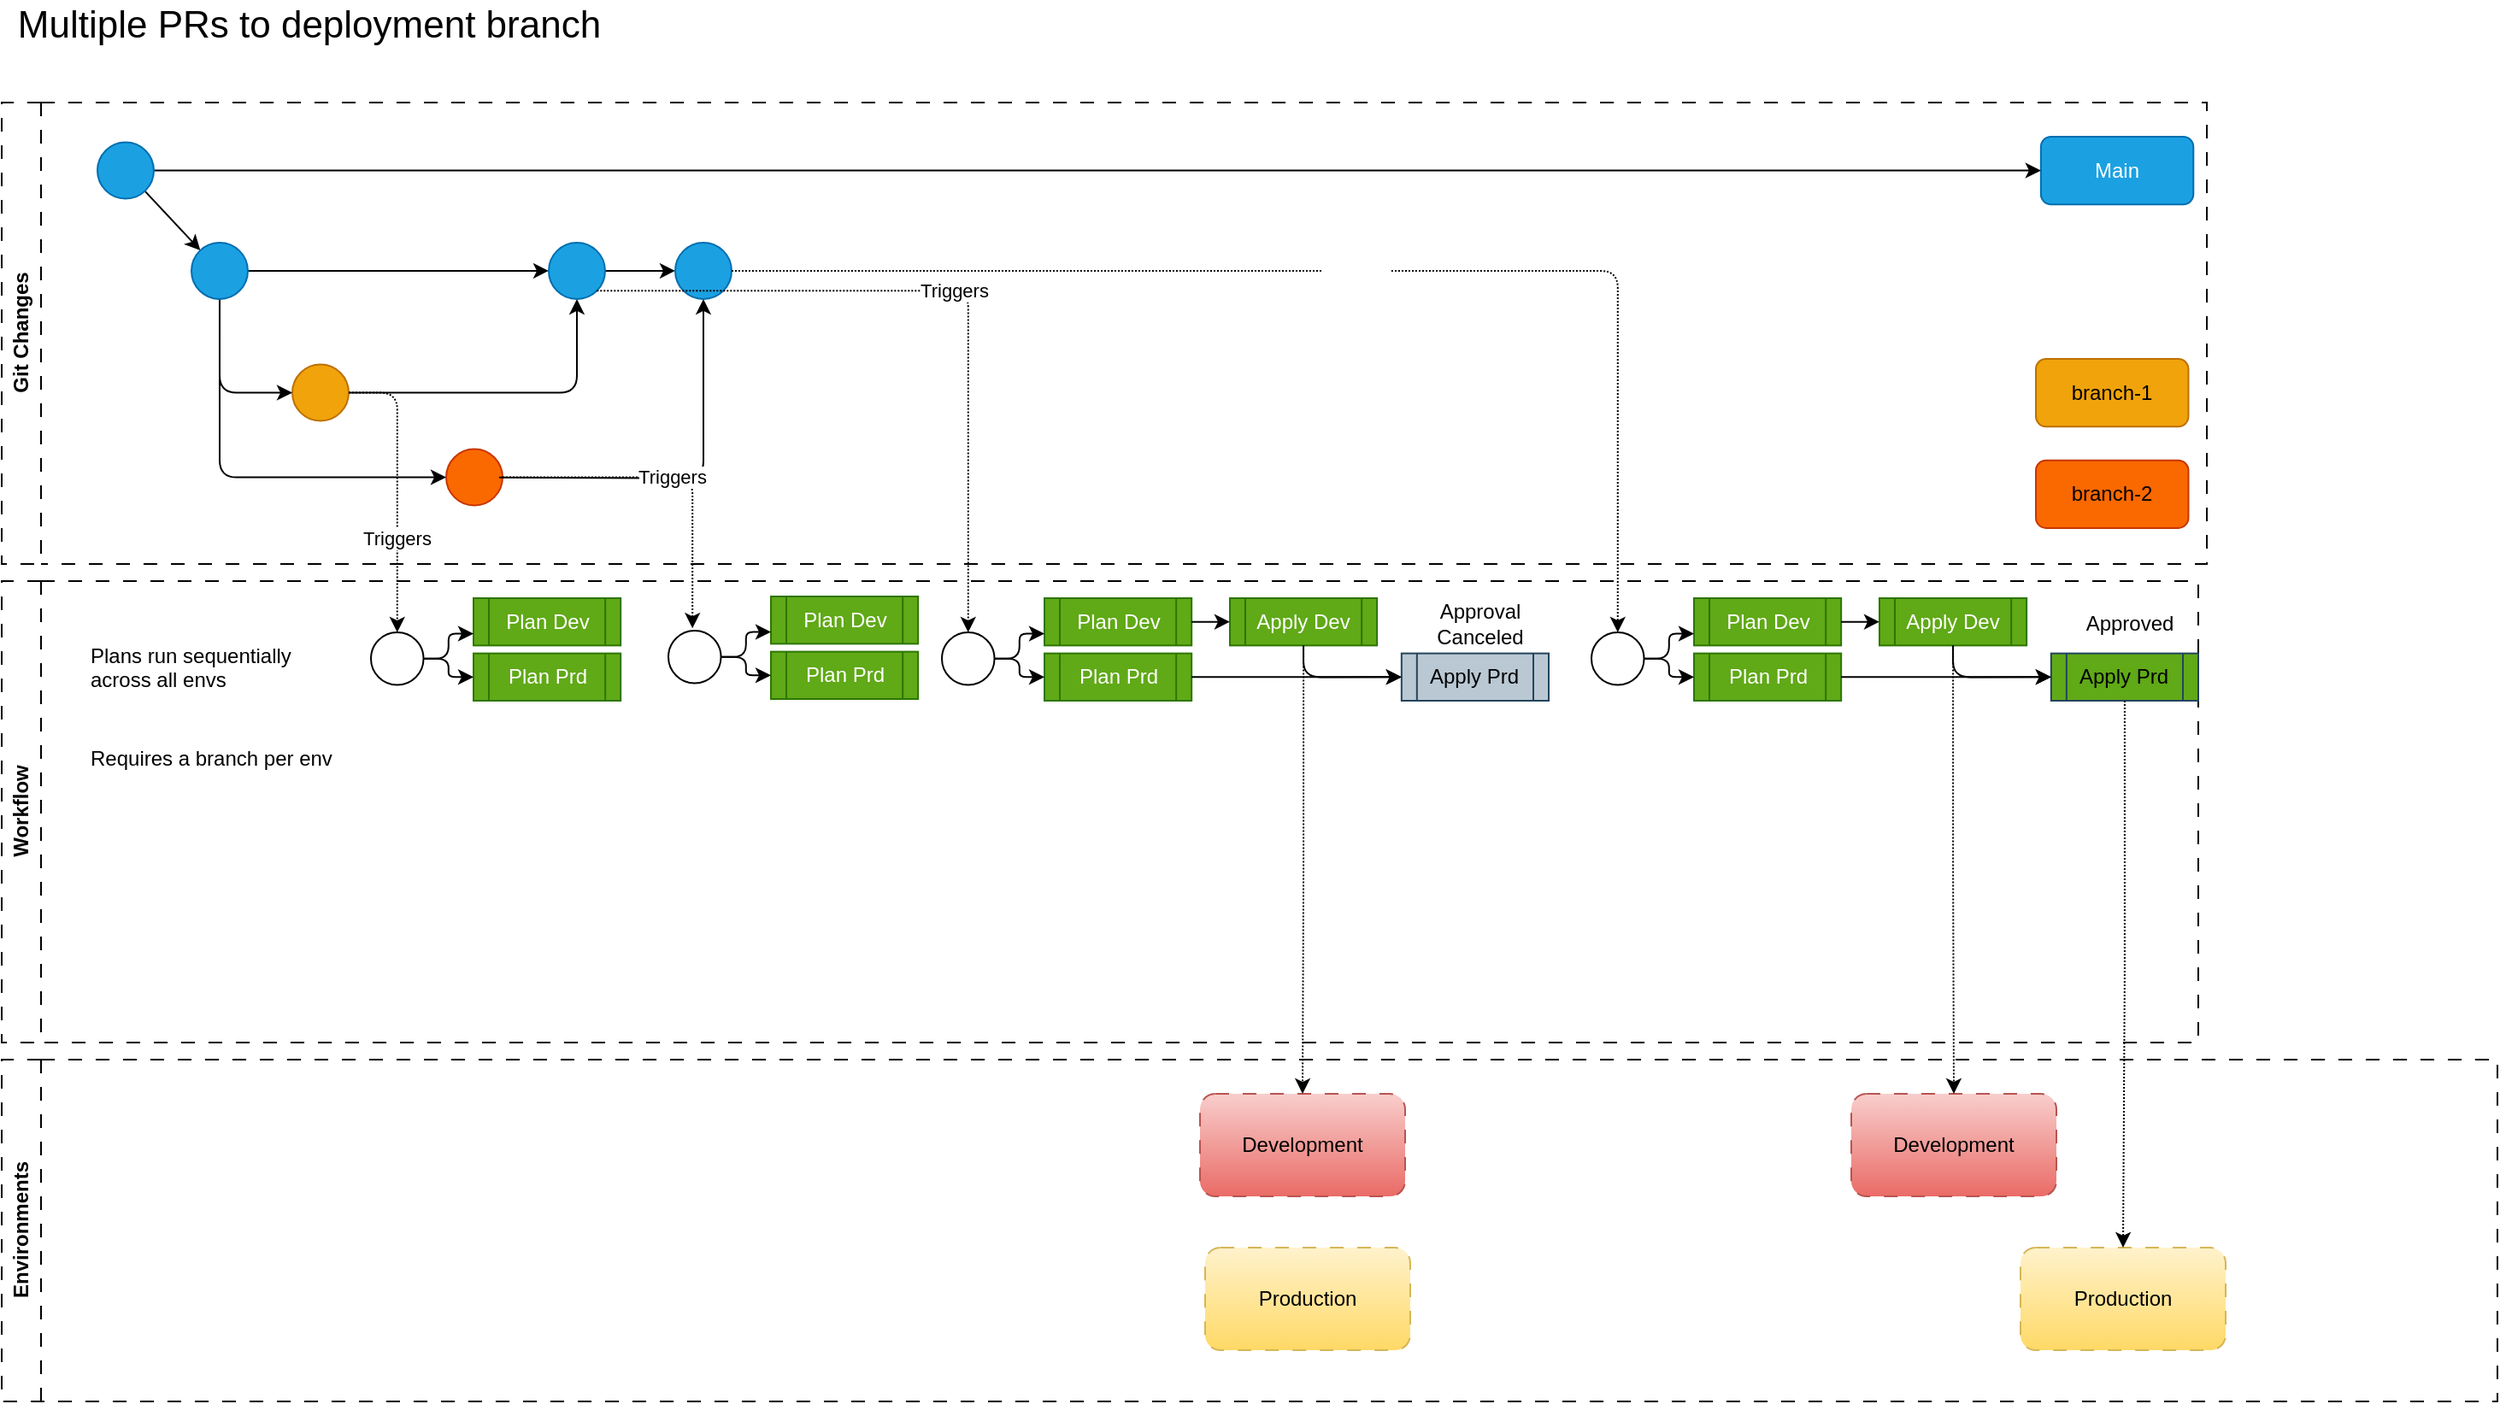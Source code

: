 <mxfile>
    <diagram id="TblW12fGxgtegXIIMCht" name="Page-1">
        <mxGraphModel dx="2052" dy="1009" grid="1" gridSize="10" guides="0" tooltips="1" connect="1" arrows="1" fold="1" page="1" pageScale="1" pageWidth="1100" pageHeight="850" math="0" shadow="0">
            <root>
                <mxCell id="0"/>
                <mxCell id="1" parent="0"/>
                <mxCell id="64" value="Workflow" style="swimlane;horizontal=0;whiteSpace=wrap;html=1;dashed=1;dashPattern=8 8;glass=0;fillStyle=auto;swimlaneFillColor=none;gradientColor=none;" parent="1" vertex="1">
                    <mxGeometry x="10" y="360" width="1285" height="270" as="geometry">
                        <mxRectangle x="260" y="420" width="40" height="80" as="alternateBounds"/>
                    </mxGeometry>
                </mxCell>
                <mxCell id="69" value="Plan Dev" style="shape=process;whiteSpace=wrap;html=1;backgroundOutline=1;fillColor=#60a917;fontColor=#ffffff;strokeColor=#2D7600;" parent="64" vertex="1">
                    <mxGeometry x="450" y="9" width="86.087" height="27.692" as="geometry"/>
                </mxCell>
                <mxCell id="70" style="edgeStyle=orthogonalEdgeStyle;html=1;entryX=0;entryY=0.75;entryDx=0;entryDy=0;" parent="64" source="68" target="69" edge="1">
                    <mxGeometry relative="1" as="geometry"/>
                </mxCell>
                <mxCell id="71" value="Plan Prd" style="shape=process;whiteSpace=wrap;html=1;backgroundOutline=1;fillColor=#60a917;fontColor=#ffffff;strokeColor=#2D7600;" parent="64" vertex="1">
                    <mxGeometry x="450" y="41.308" width="86.087" height="27.692" as="geometry"/>
                </mxCell>
                <mxCell id="72" style="edgeStyle=orthogonalEdgeStyle;html=1;" parent="64" source="68" target="71" edge="1">
                    <mxGeometry relative="1" as="geometry"/>
                </mxCell>
                <mxCell id="68" value="" style="ellipse;whiteSpace=wrap;html=1;aspect=fixed;" parent="64" vertex="1">
                    <mxGeometry x="390" y="29" width="30.77" height="30.77" as="geometry"/>
                </mxCell>
                <mxCell id="30" value="" style="ellipse;whiteSpace=wrap;html=1;aspect=fixed;" parent="64" vertex="1">
                    <mxGeometry x="216" y="30" width="30.77" height="30.77" as="geometry"/>
                </mxCell>
                <mxCell id="16" value="Plan Dev" style="shape=process;whiteSpace=wrap;html=1;backgroundOutline=1;fillColor=#60a917;fontColor=#ffffff;strokeColor=#2D7600;" parent="64" vertex="1">
                    <mxGeometry x="276" y="10" width="86.087" height="27.692" as="geometry"/>
                </mxCell>
                <mxCell id="31" style="edgeStyle=orthogonalEdgeStyle;html=1;entryX=0;entryY=0.75;entryDx=0;entryDy=0;" parent="64" source="30" target="16" edge="1">
                    <mxGeometry relative="1" as="geometry"/>
                </mxCell>
                <mxCell id="17" value="Plan Prd" style="shape=process;whiteSpace=wrap;html=1;backgroundOutline=1;fillColor=#60a917;fontColor=#ffffff;strokeColor=#2D7600;" parent="64" vertex="1">
                    <mxGeometry x="276" y="42.308" width="86.087" height="27.692" as="geometry"/>
                </mxCell>
                <mxCell id="32" style="edgeStyle=orthogonalEdgeStyle;html=1;" parent="64" source="30" target="17" edge="1">
                    <mxGeometry relative="1" as="geometry"/>
                </mxCell>
                <mxCell id="129" value="Plans run sequentially across all envs" style="text;html=1;strokeColor=none;fillColor=none;align=left;verticalAlign=top;whiteSpace=wrap;rounded=0;" vertex="1" parent="64">
                    <mxGeometry x="50" y="30" width="130" height="40" as="geometry"/>
                </mxCell>
                <mxCell id="135" value="" style="ellipse;whiteSpace=wrap;html=1;aspect=fixed;" vertex="1" parent="64">
                    <mxGeometry x="550" y="30" width="30.77" height="30.77" as="geometry"/>
                </mxCell>
                <mxCell id="136" value="Plan Dev" style="shape=process;whiteSpace=wrap;html=1;backgroundOutline=1;fillColor=#60a917;fontColor=#ffffff;strokeColor=#2D7600;" vertex="1" parent="64">
                    <mxGeometry x="610" y="10" width="86.087" height="27.692" as="geometry"/>
                </mxCell>
                <mxCell id="137" style="edgeStyle=orthogonalEdgeStyle;html=1;entryX=0;entryY=0.75;entryDx=0;entryDy=0;" edge="1" parent="64" source="135" target="136">
                    <mxGeometry relative="1" as="geometry"/>
                </mxCell>
                <mxCell id="138" value="Plan Prd" style="shape=process;whiteSpace=wrap;html=1;backgroundOutline=1;fillColor=#60a917;fontColor=#ffffff;strokeColor=#2D7600;" vertex="1" parent="64">
                    <mxGeometry x="610" y="42.308" width="86.087" height="27.692" as="geometry"/>
                </mxCell>
                <mxCell id="139" style="edgeStyle=orthogonalEdgeStyle;html=1;" edge="1" parent="64" source="135" target="138">
                    <mxGeometry relative="1" as="geometry"/>
                </mxCell>
                <mxCell id="140" value="Apply Dev" style="shape=process;whiteSpace=wrap;html=1;backgroundOutline=1;fillColor=#60a917;fontColor=#ffffff;strokeColor=#2D7600;" vertex="1" parent="64">
                    <mxGeometry x="718.478" y="10" width="86.087" height="27.692" as="geometry"/>
                </mxCell>
                <mxCell id="141" value="" style="edgeStyle=orthogonalEdgeStyle;html=1;" edge="1" parent="64" source="136" target="140">
                    <mxGeometry relative="1" as="geometry"/>
                </mxCell>
                <mxCell id="142" value="Apply Prd" style="shape=process;whiteSpace=wrap;html=1;backgroundOutline=1;fillColor=#bac8d3;strokeColor=#23445d;" vertex="1" parent="64">
                    <mxGeometry x="818.913" y="42.308" width="86.087" height="27.692" as="geometry"/>
                </mxCell>
                <mxCell id="143" value="" style="edgeStyle=orthogonalEdgeStyle;html=1;" edge="1" parent="64" source="138" target="142">
                    <mxGeometry relative="1" as="geometry"/>
                </mxCell>
                <mxCell id="144" style="edgeStyle=orthogonalEdgeStyle;html=1;entryX=0;entryY=0.5;entryDx=0;entryDy=0;exitX=0.5;exitY=1;exitDx=0;exitDy=0;" edge="1" parent="64" source="140" target="142">
                    <mxGeometry relative="1" as="geometry"/>
                </mxCell>
                <mxCell id="145" value="Approval Canceled" style="text;html=1;strokeColor=none;fillColor=none;align=center;verticalAlign=middle;whiteSpace=wrap;rounded=0;" vertex="1" parent="64">
                    <mxGeometry x="835" y="10" width="60" height="30" as="geometry"/>
                </mxCell>
                <mxCell id="7GTSfHInl9Ud3nvunqyQ-146" value="" style="ellipse;whiteSpace=wrap;html=1;aspect=fixed;" vertex="1" parent="64">
                    <mxGeometry x="930" y="30" width="30.77" height="30.77" as="geometry"/>
                </mxCell>
                <mxCell id="7GTSfHInl9Ud3nvunqyQ-147" value="Plan Dev" style="shape=process;whiteSpace=wrap;html=1;backgroundOutline=1;fillColor=#60a917;fontColor=#ffffff;strokeColor=#2D7600;" vertex="1" parent="64">
                    <mxGeometry x="990" y="10" width="86.087" height="27.692" as="geometry"/>
                </mxCell>
                <mxCell id="7GTSfHInl9Ud3nvunqyQ-148" style="edgeStyle=orthogonalEdgeStyle;html=1;entryX=0;entryY=0.75;entryDx=0;entryDy=0;" edge="1" parent="64" source="7GTSfHInl9Ud3nvunqyQ-146" target="7GTSfHInl9Ud3nvunqyQ-147">
                    <mxGeometry relative="1" as="geometry"/>
                </mxCell>
                <mxCell id="7GTSfHInl9Ud3nvunqyQ-149" value="Plan Prd" style="shape=process;whiteSpace=wrap;html=1;backgroundOutline=1;fillColor=#60a917;fontColor=#ffffff;strokeColor=#2D7600;" vertex="1" parent="64">
                    <mxGeometry x="990" y="42.308" width="86.087" height="27.692" as="geometry"/>
                </mxCell>
                <mxCell id="7GTSfHInl9Ud3nvunqyQ-150" style="edgeStyle=orthogonalEdgeStyle;html=1;" edge="1" parent="64" source="7GTSfHInl9Ud3nvunqyQ-146" target="7GTSfHInl9Ud3nvunqyQ-149">
                    <mxGeometry relative="1" as="geometry"/>
                </mxCell>
                <mxCell id="7GTSfHInl9Ud3nvunqyQ-151" value="Apply Dev" style="shape=process;whiteSpace=wrap;html=1;backgroundOutline=1;fillColor=#60a917;fontColor=#ffffff;strokeColor=#2D7600;" vertex="1" parent="64">
                    <mxGeometry x="1098.478" y="10" width="86.087" height="27.692" as="geometry"/>
                </mxCell>
                <mxCell id="7GTSfHInl9Ud3nvunqyQ-152" value="" style="edgeStyle=orthogonalEdgeStyle;html=1;" edge="1" parent="64" source="7GTSfHInl9Ud3nvunqyQ-147" target="7GTSfHInl9Ud3nvunqyQ-151">
                    <mxGeometry relative="1" as="geometry"/>
                </mxCell>
                <mxCell id="7GTSfHInl9Ud3nvunqyQ-153" value="Apply Prd" style="shape=process;whiteSpace=wrap;html=1;backgroundOutline=1;fillColor=#60a917;strokeColor=#23445d;" vertex="1" parent="64">
                    <mxGeometry x="1198.913" y="42.308" width="86.087" height="27.692" as="geometry"/>
                </mxCell>
                <mxCell id="7GTSfHInl9Ud3nvunqyQ-154" value="" style="edgeStyle=orthogonalEdgeStyle;html=1;" edge="1" parent="64" source="7GTSfHInl9Ud3nvunqyQ-149" target="7GTSfHInl9Ud3nvunqyQ-153">
                    <mxGeometry relative="1" as="geometry"/>
                </mxCell>
                <mxCell id="7GTSfHInl9Ud3nvunqyQ-155" style="edgeStyle=orthogonalEdgeStyle;html=1;entryX=0;entryY=0.5;entryDx=0;entryDy=0;exitX=0.5;exitY=1;exitDx=0;exitDy=0;" edge="1" parent="64" source="7GTSfHInl9Ud3nvunqyQ-151" target="7GTSfHInl9Ud3nvunqyQ-153">
                    <mxGeometry relative="1" as="geometry"/>
                </mxCell>
                <mxCell id="7GTSfHInl9Ud3nvunqyQ-156" value="Approved" style="text;html=1;strokeColor=none;fillColor=none;align=center;verticalAlign=middle;whiteSpace=wrap;rounded=0;" vertex="1" parent="64">
                    <mxGeometry x="1215" y="10" width="60" height="30" as="geometry"/>
                </mxCell>
                <mxCell id="7GTSfHInl9Ud3nvunqyQ-161" value="Requires a branch per env" style="text;html=1;strokeColor=none;fillColor=none;align=left;verticalAlign=top;whiteSpace=wrap;rounded=0;" vertex="1" parent="64">
                    <mxGeometry x="50" y="90" width="330" height="140" as="geometry"/>
                </mxCell>
                <mxCell id="84" value="Git Changes" style="swimlane;horizontal=0;whiteSpace=wrap;html=1;glass=0;dashed=1;dashPattern=8 8;fillStyle=auto;gradientColor=none;" parent="1" vertex="1">
                    <mxGeometry x="10" y="80" width="1290" height="270" as="geometry"/>
                </mxCell>
                <mxCell id="9" value="Main" style="rounded=1;whiteSpace=wrap;html=1;fillColor=#1ba1e2;fontColor=#ffffff;strokeColor=#006EAF;" parent="84" vertex="1">
                    <mxGeometry x="1192.919" y="20" width="89.231" height="39.574" as="geometry"/>
                </mxCell>
                <mxCell id="10" value="branch-1" style="rounded=1;whiteSpace=wrap;html=1;fillColor=#f0a30a;fontColor=#000000;strokeColor=#BD7000;" parent="84" vertex="1">
                    <mxGeometry x="1189.999" y="150.004" width="89.231" height="39.574" as="geometry"/>
                </mxCell>
                <mxCell id="11" value="branch-2" style="rounded=1;whiteSpace=wrap;html=1;fillColor=#fa6800;fontColor=#000000;strokeColor=#C73500;" parent="84" vertex="1">
                    <mxGeometry x="1189.999" y="209.366" width="89.231" height="39.574" as="geometry"/>
                </mxCell>
                <mxCell id="23" value="" style="edgeStyle=orthogonalEdgeStyle;html=1;entryX=0;entryY=0.5;entryDx=0;entryDy=0;" parent="84" source="2" target="9" edge="1">
                    <mxGeometry relative="1" as="geometry">
                        <mxPoint x="126.667" y="39.787" as="targetPoint"/>
                    </mxGeometry>
                </mxCell>
                <mxCell id="126" style="edgeStyle=none;html=1;" edge="1" parent="84" source="2" target="116">
                    <mxGeometry relative="1" as="geometry"/>
                </mxCell>
                <mxCell id="2" value="Main" style="ellipse;whiteSpace=wrap;html=1;aspect=fixed;fillColor=#1ba1e2;fontColor=#ffffff;strokeColor=#006EAF;align=center;verticalAlign=bottom;labelPosition=center;verticalLabelPosition=top;" parent="84" vertex="1">
                    <mxGeometry x="56" y="23.298" width="32.979" height="32.979" as="geometry"/>
                </mxCell>
                <mxCell id="12" value="PR" style="ellipse;whiteSpace=wrap;html=1;aspect=fixed;fillColor=#f0a30a;fontColor=#FFFFFF;strokeColor=#BD7000;align=center;verticalAlign=bottom;labelPosition=center;verticalLabelPosition=top;" parent="84" vertex="1">
                    <mxGeometry x="170.003" y="153.302" width="32.979" height="32.979" as="geometry"/>
                </mxCell>
                <mxCell id="13" style="edgeStyle=orthogonalEdgeStyle;html=1;entryX=0;entryY=0.5;entryDx=0;entryDy=0;exitX=0.5;exitY=1;exitDx=0;exitDy=0;" parent="84" source="116" target="12" edge="1">
                    <mxGeometry relative="1" as="geometry"/>
                </mxCell>
                <mxCell id="14" value="PR" style="ellipse;whiteSpace=wrap;html=1;aspect=fixed;fillColor=#fa6800;fontColor=#FFFFFF;strokeColor=#C73500;align=center;verticalAlign=bottom;labelPosition=center;verticalLabelPosition=top;" parent="84" vertex="1">
                    <mxGeometry x="260.003" y="202.77" width="32.979" height="32.979" as="geometry"/>
                </mxCell>
                <mxCell id="15" style="edgeStyle=orthogonalEdgeStyle;html=1;entryX=0;entryY=0.5;entryDx=0;entryDy=0;exitX=0.5;exitY=1;exitDx=0;exitDy=0;" parent="84" source="116" target="14" edge="1">
                    <mxGeometry relative="1" as="geometry"/>
                </mxCell>
                <mxCell id="131" style="edgeStyle=orthogonalEdgeStyle;html=1;entryX=0.5;entryY=1;entryDx=0;entryDy=0;exitX=1;exitY=0.5;exitDx=0;exitDy=0;" edge="1" parent="84" source="12" target="130">
                    <mxGeometry relative="1" as="geometry">
                        <mxPoint x="247.469" y="169.8" as="sourcePoint"/>
                    </mxGeometry>
                </mxCell>
                <mxCell id="134" style="edgeStyle=orthogonalEdgeStyle;html=1;" edge="1" parent="84" target="132">
                    <mxGeometry relative="1" as="geometry">
                        <mxPoint x="291.059" y="219.4" as="sourcePoint"/>
                    </mxGeometry>
                </mxCell>
                <mxCell id="121" value="" style="edgeStyle=none;html=1;entryX=0;entryY=0.5;entryDx=0;entryDy=0;" edge="1" parent="84" source="116" target="130">
                    <mxGeometry relative="1" as="geometry">
                        <mxPoint x="225.0" y="98.49" as="targetPoint"/>
                    </mxGeometry>
                </mxCell>
                <mxCell id="116" value="deploy" style="ellipse;whiteSpace=wrap;html=1;aspect=fixed;fillColor=#1ba1e2;fontColor=#ffffff;strokeColor=#006EAF;align=center;verticalAlign=bottom;labelPosition=center;verticalLabelPosition=top;" vertex="1" parent="84">
                    <mxGeometry x="111" y="81.998" width="32.979" height="32.979" as="geometry"/>
                </mxCell>
                <mxCell id="133" style="edgeStyle=orthogonalEdgeStyle;html=1;" edge="1" parent="84" source="130" target="132">
                    <mxGeometry relative="1" as="geometry"/>
                </mxCell>
                <mxCell id="130" value="commit" style="ellipse;whiteSpace=wrap;html=1;aspect=fixed;fillColor=#1ba1e2;fontColor=#ffffff;strokeColor=#006EAF;align=center;verticalAlign=bottom;labelPosition=center;verticalLabelPosition=top;" vertex="1" parent="84">
                    <mxGeometry x="320" y="81.998" width="32.979" height="32.979" as="geometry"/>
                </mxCell>
                <mxCell id="132" value="commit" style="ellipse;whiteSpace=wrap;html=1;aspect=fixed;fillColor=#1ba1e2;fontColor=#ffffff;strokeColor=#006EAF;align=center;verticalAlign=bottom;labelPosition=center;verticalLabelPosition=top;" vertex="1" parent="84">
                    <mxGeometry x="394" y="82" width="32.979" height="32.979" as="geometry"/>
                </mxCell>
                <mxCell id="86" value="Environments" style="swimlane;horizontal=0;whiteSpace=wrap;html=1;glass=0;dashed=1;dashPattern=8 8;fillStyle=auto;gradientColor=none;" parent="1" vertex="1">
                    <mxGeometry x="10" y="640" width="1460" height="200" as="geometry"/>
                </mxCell>
                <mxCell id="87" value="Development" style="rounded=1;whiteSpace=wrap;html=1;glass=0;dashed=1;dashPattern=8 8;fillStyle=auto;gradientColor=#ea6b66;fillColor=#f8cecc;strokeColor=#b85450;fontColor=#000000;" parent="86" vertex="1">
                    <mxGeometry x="701" y="20" width="120" height="60" as="geometry"/>
                </mxCell>
                <mxCell id="88" value="Development" style="rounded=1;whiteSpace=wrap;html=1;glass=0;dashed=1;dashPattern=8 8;fillStyle=auto;gradientColor=#ea6b66;fillColor=#f8cecc;strokeColor=#b85450;fontColor=#000000;" parent="86" vertex="1">
                    <mxGeometry x="1082" y="20" width="120" height="60" as="geometry"/>
                </mxCell>
                <mxCell id="91" value="&lt;font color=&quot;#000000&quot;&gt;Production&lt;/font&gt;" style="rounded=1;whiteSpace=wrap;html=1;glass=0;dashed=1;dashPattern=8 8;fillStyle=auto;gradientColor=#ffd966;fillColor=#fff2cc;strokeColor=#d6b656;" parent="86" vertex="1">
                    <mxGeometry x="704" y="110" width="120" height="60" as="geometry"/>
                </mxCell>
                <mxCell id="92" value="&lt;font color=&quot;#000000&quot;&gt;Production&lt;/font&gt;" style="rounded=1;whiteSpace=wrap;html=1;glass=0;dashed=1;dashPattern=8 8;fillStyle=auto;gradientColor=#ffd966;fillColor=#fff2cc;strokeColor=#d6b656;" parent="86" vertex="1">
                    <mxGeometry x="1181" y="110" width="120" height="60" as="geometry"/>
                </mxCell>
                <mxCell id="114" value="Multiple PRs to deployment branch" style="text;html=1;strokeColor=none;fillColor=none;align=center;verticalAlign=middle;whiteSpace=wrap;rounded=0;fontSize=22;" parent="1" vertex="1">
                    <mxGeometry x="10" y="20" width="360" height="30" as="geometry"/>
                </mxCell>
                <mxCell id="127" value="Triggers" style="edgeStyle=orthogonalEdgeStyle;html=1;entryX=0.458;entryY=-0.045;entryDx=0;entryDy=0;entryPerimeter=0;exitX=1;exitY=0.5;exitDx=0;exitDy=0;dashed=1;dashPattern=1 1;" edge="1" parent="1" source="14" target="68">
                    <mxGeometry relative="1" as="geometry">
                        <mxPoint x="301.059" y="299.4" as="sourcePoint"/>
                        <mxPoint x="410" y="370" as="targetPoint"/>
                        <Array as="points">
                            <mxPoint x="414" y="299"/>
                        </Array>
                    </mxGeometry>
                </mxCell>
                <mxCell id="128" value="Triggers" style="edgeStyle=orthogonalEdgeStyle;html=1;entryX=0.5;entryY=0;entryDx=0;entryDy=0;exitX=1;exitY=0.5;exitDx=0;exitDy=0;dashed=1;dashPattern=1 1;" edge="1" parent="1" source="12" target="30">
                    <mxGeometry x="0.346" relative="1" as="geometry">
                        <mxPoint x="240.98" y="266.28" as="sourcePoint"/>
                        <mxPoint as="offset"/>
                    </mxGeometry>
                </mxCell>
                <mxCell id="146" value="Triggers" style="edgeStyle=orthogonalEdgeStyle;html=1;entryX=0.5;entryY=0;entryDx=0;entryDy=0;exitX=1;exitY=1;exitDx=0;exitDy=0;dashed=1;dashPattern=1 1;" edge="1" parent="1" source="130" target="135">
                    <mxGeometry relative="1" as="geometry"/>
                </mxCell>
                <mxCell id="7GTSfHInl9Ud3nvunqyQ-157" value="Triggers" style="edgeStyle=orthogonalEdgeStyle;html=1;dashed=1;dashPattern=1 1;fontColor=#FFFFFF;" edge="1" parent="1" source="132" target="7GTSfHInl9Ud3nvunqyQ-146">
                    <mxGeometry relative="1" as="geometry"/>
                </mxCell>
                <mxCell id="7GTSfHInl9Ud3nvunqyQ-158" style="edgeStyle=orthogonalEdgeStyle;html=1;dashed=1;dashPattern=1 1;fontColor=#FFFFFF;" edge="1" parent="1" source="140" target="87">
                    <mxGeometry relative="1" as="geometry"/>
                </mxCell>
                <mxCell id="7GTSfHInl9Ud3nvunqyQ-159" style="edgeStyle=orthogonalEdgeStyle;html=1;dashed=1;dashPattern=1 1;fontColor=#FFFFFF;" edge="1" parent="1" source="7GTSfHInl9Ud3nvunqyQ-151" target="88">
                    <mxGeometry relative="1" as="geometry"/>
                </mxCell>
                <mxCell id="7GTSfHInl9Ud3nvunqyQ-160" style="edgeStyle=orthogonalEdgeStyle;html=1;dashed=1;dashPattern=1 1;fontColor=#FFFFFF;" edge="1" parent="1" source="7GTSfHInl9Ud3nvunqyQ-153" target="92">
                    <mxGeometry relative="1" as="geometry"/>
                </mxCell>
            </root>
        </mxGraphModel>
    </diagram>
</mxfile>